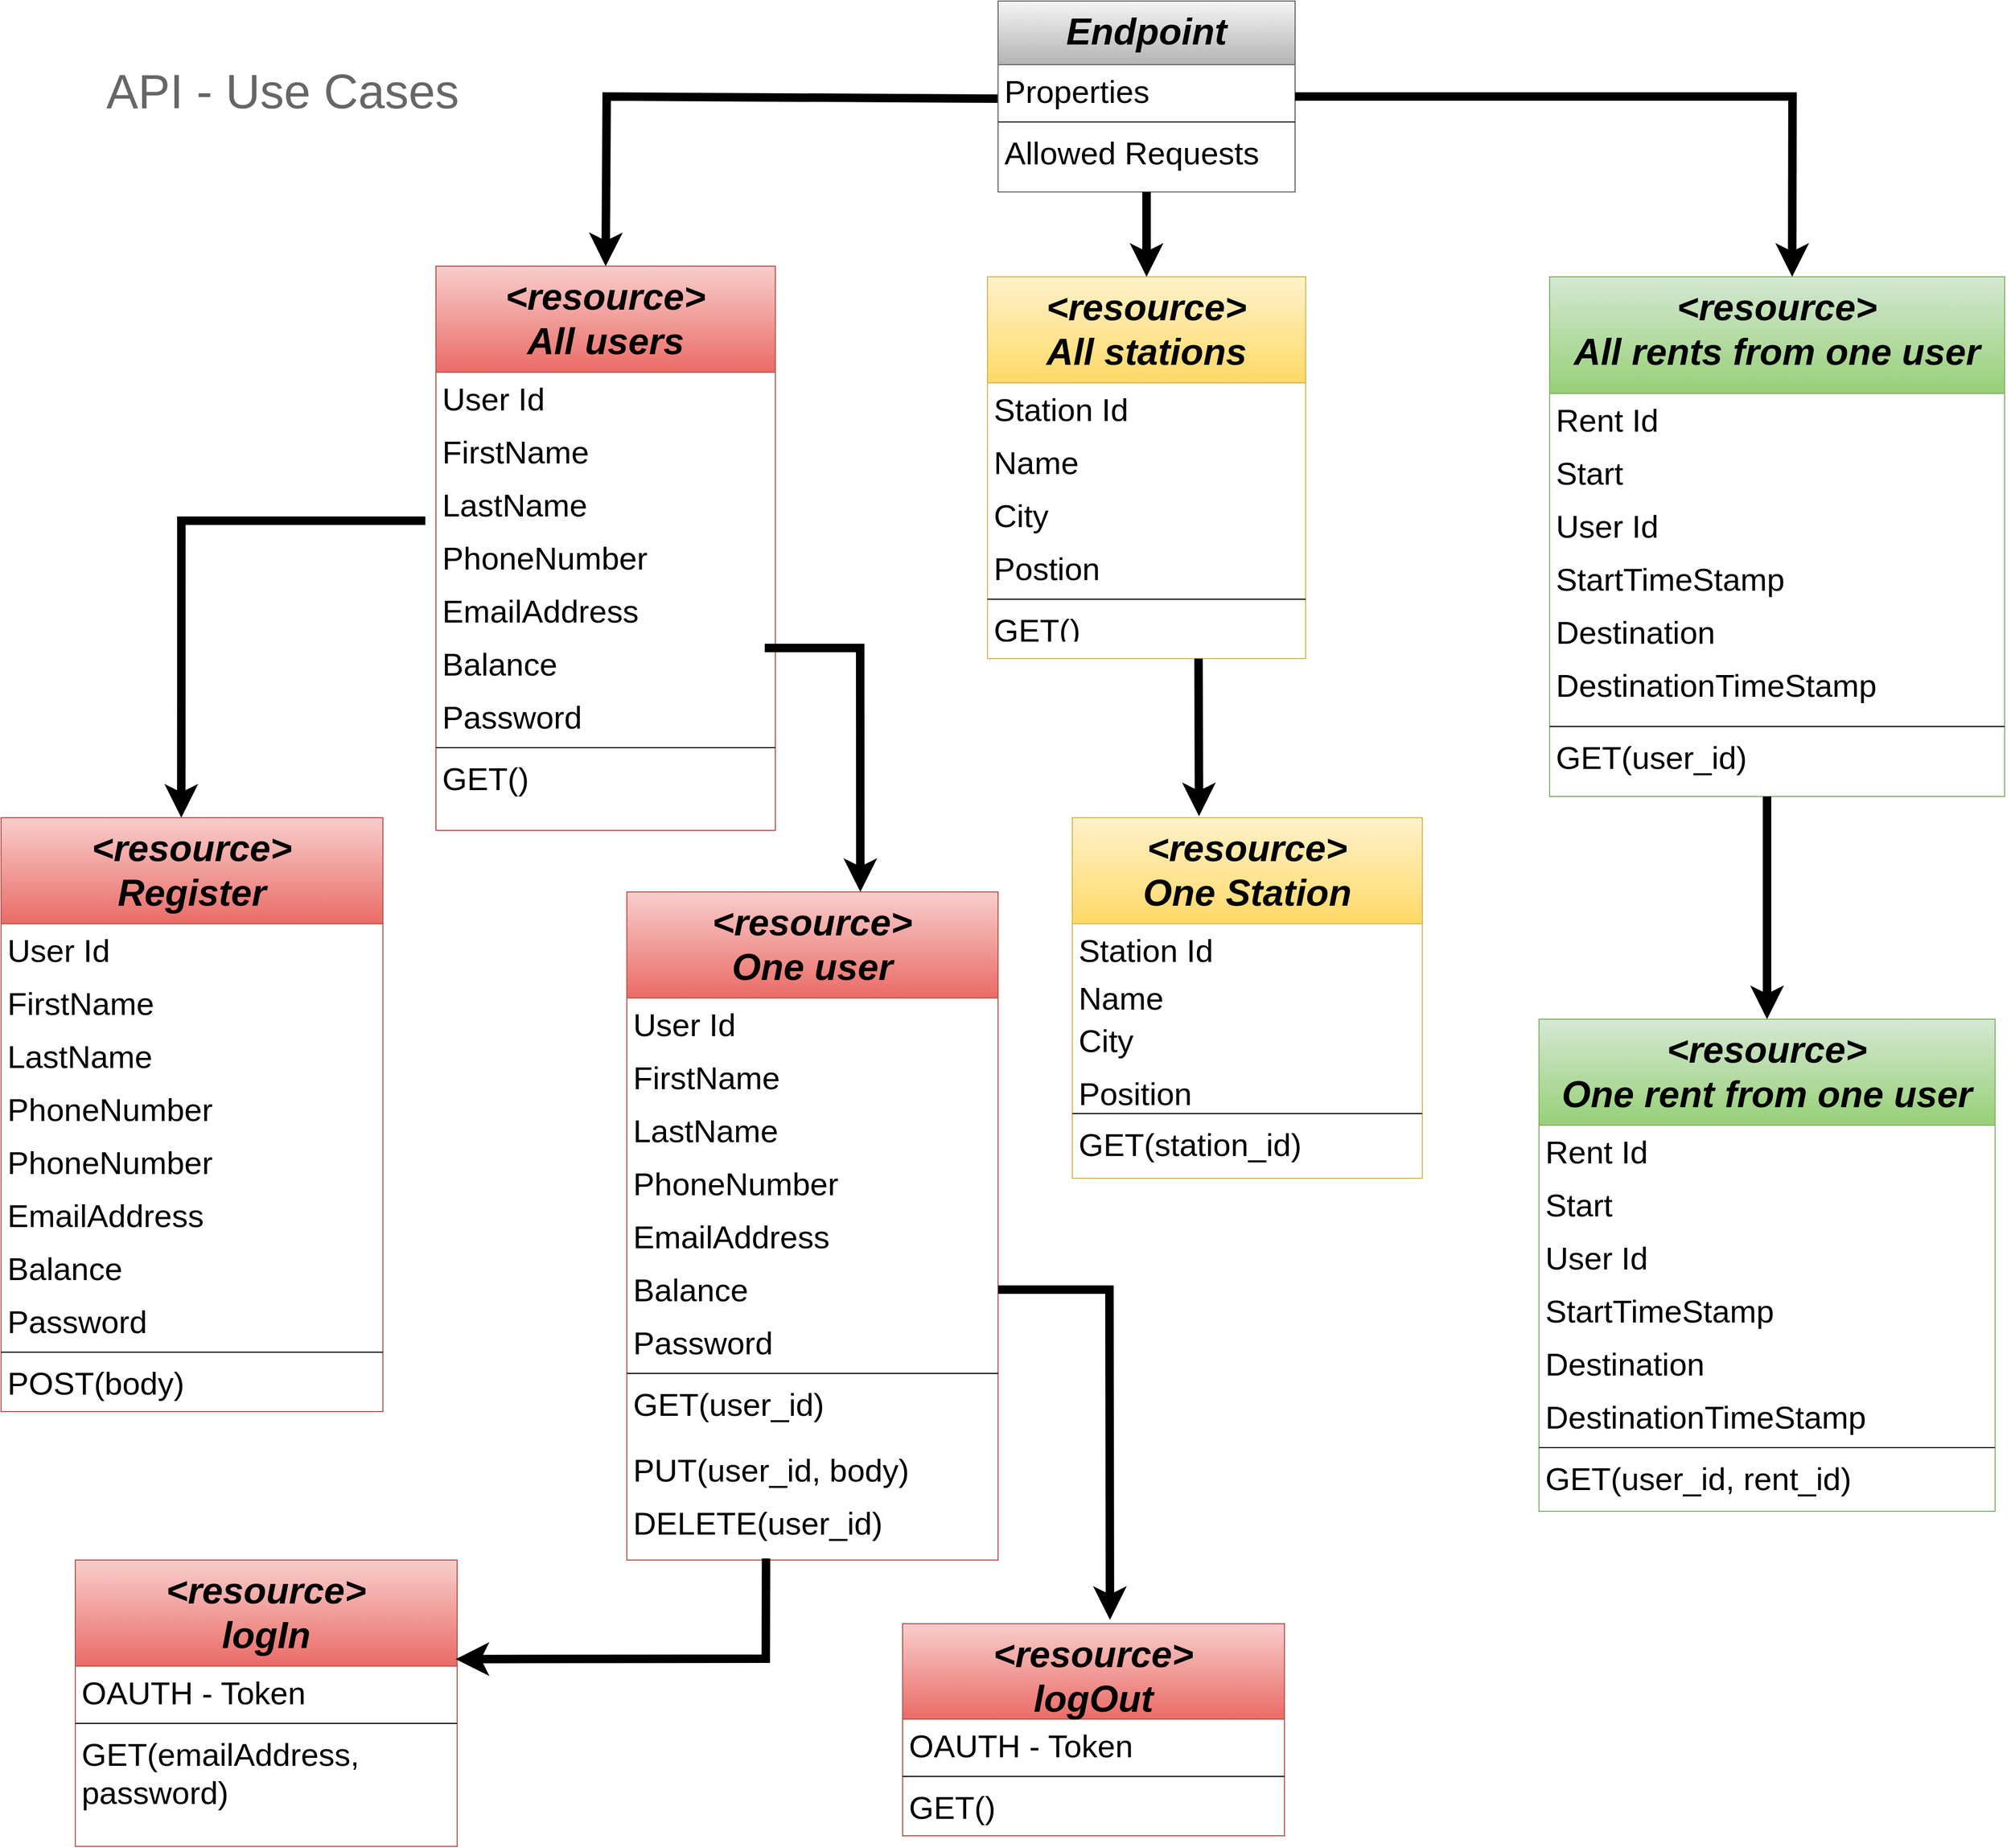 <mxfile version="20.6.0" type="device"><diagram id="C5RBs43oDa-KdzZeNtuy" name="Page-1"><mxGraphModel dx="2920" dy="1356" grid="1" gridSize="10" guides="1" tooltips="1" connect="1" arrows="1" fold="1" page="1" pageScale="1" pageWidth="827" pageHeight="1169" math="0" shadow="0"><root><mxCell id="WIyWlLk6GJQsqaUBKTNV-0"/><mxCell id="WIyWlLk6GJQsqaUBKTNV-1" parent="WIyWlLk6GJQsqaUBKTNV-0"/><mxCell id="zkfFHV4jXpPFQw0GAbJ--0" value="Endpoint" style="swimlane;fontStyle=3;align=center;verticalAlign=top;childLayout=stackLayout;horizontal=1;startSize=60;horizontalStack=0;resizeParent=1;resizeLast=0;collapsible=1;marginBottom=0;rounded=0;shadow=0;strokeWidth=1;fillColor=#f5f5f5;gradientColor=#b3b3b3;strokeColor=#666666;fontSize=35;" parent="WIyWlLk6GJQsqaUBKTNV-1" vertex="1"><mxGeometry x="650" y="30" width="280" height="180" as="geometry"><mxRectangle x="230" y="140" width="160" height="26" as="alternateBounds"/></mxGeometry></mxCell><mxCell id="zkfFHV4jXpPFQw0GAbJ--1" value="Properties" style="text;align=left;verticalAlign=top;spacingLeft=4;spacingRight=4;overflow=hidden;rotatable=0;points=[[0,0.5],[1,0.5]];portConstraint=eastwest;fontSize=30;" parent="zkfFHV4jXpPFQw0GAbJ--0" vertex="1"><mxGeometry y="60" width="280" height="50" as="geometry"/></mxCell><mxCell id="zkfFHV4jXpPFQw0GAbJ--4" value="&lt;span style=&quot;color: rgba(0, 0, 0, 0); font-family: monospace; font-size: 0px; background-color: rgb(240, 240, 240);&quot;&gt;%3CmxGraphModel%3E%3Croot%3E%3CmxCell%20id%3D%220%22%2F%3E%3CmxCell%20id%3D%221%22%20parent%3D%220%22%2F%3E%3CmxCell%20id%3D%222%22%20value%3D%22Name%22%20style%3D%22text%3Balign%3Dleft%3BverticalAlign%3Dtop%3BspacingLeft%3D4%3BspacingRight%3D4%3Boverflow%3Dhidden%3Brotatable%3D0%3Bpoints%3D%5B%5B0%2C0.5%5D%2C%5B1%2C0.5%5D%5D%3BportConstraint%3Deastwest%3B%22%20vertex%3D%221%22%20parent%3D%221%22%3E%3CmxGeometry%20x%3D%22600%22%20y%3D%22280%22%20width%3D%22140%22%20height%3D%2226%22%20as%3D%22geometry%22%2F%3E%3C%2FmxCell%3E%3C%2Froot%3E%3C%2FmxGraphModel%3E&lt;/span&gt;" style="line;html=1;strokeWidth=1;align=left;verticalAlign=middle;spacingTop=-1;spacingLeft=3;spacingRight=3;rotatable=0;labelPosition=right;points=[];portConstraint=eastwest;" parent="zkfFHV4jXpPFQw0GAbJ--0" vertex="1"><mxGeometry y="110" width="280" height="8" as="geometry"/></mxCell><mxCell id="zkfFHV4jXpPFQw0GAbJ--3" value="Allowed Requests" style="text;align=left;verticalAlign=top;spacingLeft=4;spacingRight=4;overflow=hidden;rotatable=0;points=[[0,0.5],[1,0.5]];portConstraint=eastwest;rounded=0;shadow=0;html=0;fontSize=30;" parent="zkfFHV4jXpPFQw0GAbJ--0" vertex="1"><mxGeometry y="118" width="280" height="62" as="geometry"/></mxCell><mxCell id="fStVDJpvkza2coMnj4jC-12" value="&lt;resource&gt;&#10;All users" style="swimlane;fontStyle=3;align=center;verticalAlign=top;childLayout=stackLayout;horizontal=1;startSize=100;horizontalStack=0;resizeParent=1;resizeLast=0;collapsible=1;marginBottom=0;rounded=0;shadow=0;strokeWidth=1;fillColor=#f8cecc;strokeColor=#b85450;gradientColor=#ea6b66;fontSize=35;" parent="WIyWlLk6GJQsqaUBKTNV-1" vertex="1"><mxGeometry x="120" y="280" width="320" height="532" as="geometry"><mxRectangle x="230" y="140" width="160" height="26" as="alternateBounds"/></mxGeometry></mxCell><mxCell id="fStVDJpvkza2coMnj4jC-14" value="User Id&#10;" style="text;align=left;verticalAlign=top;spacingLeft=4;spacingRight=4;overflow=hidden;rotatable=0;points=[[0,0.5],[1,0.5]];portConstraint=eastwest;rounded=0;shadow=0;html=0;fontSize=30;" parent="fStVDJpvkza2coMnj4jC-12" vertex="1"><mxGeometry y="100" width="320" height="50" as="geometry"/></mxCell><mxCell id="fStVDJpvkza2coMnj4jC-15" value="FirstName" style="text;align=left;verticalAlign=top;spacingLeft=4;spacingRight=4;overflow=hidden;rotatable=0;points=[[0,0.5],[1,0.5]];portConstraint=eastwest;rounded=0;shadow=0;html=0;fontSize=30;" parent="fStVDJpvkza2coMnj4jC-12" vertex="1"><mxGeometry y="150" width="320" height="50" as="geometry"/></mxCell><mxCell id="fStVDJpvkza2coMnj4jC-30" value="LastName" style="text;align=left;verticalAlign=top;spacingLeft=4;spacingRight=4;overflow=hidden;rotatable=0;points=[[0,0.5],[1,0.5]];portConstraint=eastwest;rounded=0;shadow=0;html=0;fontSize=30;" parent="fStVDJpvkza2coMnj4jC-12" vertex="1"><mxGeometry y="200" width="320" height="50" as="geometry"/></mxCell><mxCell id="fStVDJpvkza2coMnj4jC-34" value="PhoneNumber" style="text;align=left;verticalAlign=top;spacingLeft=4;spacingRight=4;overflow=hidden;rotatable=0;points=[[0,0.5],[1,0.5]];portConstraint=eastwest;rounded=0;shadow=0;html=0;fontSize=30;" parent="fStVDJpvkza2coMnj4jC-12" vertex="1"><mxGeometry y="250" width="320" height="50" as="geometry"/></mxCell><mxCell id="fStVDJpvkza2coMnj4jC-36" value="EmailAddress" style="text;align=left;verticalAlign=top;spacingLeft=4;spacingRight=4;overflow=hidden;rotatable=0;points=[[0,0.5],[1,0.5]];portConstraint=eastwest;rounded=0;shadow=0;html=0;fontSize=30;" parent="fStVDJpvkza2coMnj4jC-12" vertex="1"><mxGeometry y="300" width="320" height="50" as="geometry"/></mxCell><mxCell id="fStVDJpvkza2coMnj4jC-37" value="Balance" style="text;align=left;verticalAlign=top;spacingLeft=4;spacingRight=4;overflow=hidden;rotatable=0;points=[[0,0.5],[1,0.5]];portConstraint=eastwest;rounded=0;shadow=0;html=0;fontSize=30;" parent="fStVDJpvkza2coMnj4jC-12" vertex="1"><mxGeometry y="350" width="320" height="50" as="geometry"/></mxCell><mxCell id="fStVDJpvkza2coMnj4jC-38" value="Password" style="text;align=left;verticalAlign=top;spacingLeft=4;spacingRight=4;overflow=hidden;rotatable=0;points=[[0,0.5],[1,0.5]];portConstraint=eastwest;rounded=0;shadow=0;html=0;fontSize=30;" parent="fStVDJpvkza2coMnj4jC-12" vertex="1"><mxGeometry y="400" width="320" height="50" as="geometry"/></mxCell><mxCell id="fStVDJpvkza2coMnj4jC-16" value="&lt;span style=&quot;color: rgba(0, 0, 0, 0); font-family: monospace; font-size: 0px; background-color: rgb(240, 240, 240);&quot;&gt;%3CmxGraphModel%3E%3Croot%3E%3CmxCell%20id%3D%220%22%2F%3E%3CmxCell%20id%3D%221%22%20parent%3D%220%22%2F%3E%3CmxCell%20id%3D%222%22%20value%3D%22Name%22%20style%3D%22text%3Balign%3Dleft%3BverticalAlign%3Dtop%3BspacingLeft%3D4%3BspacingRight%3D4%3Boverflow%3Dhidden%3Brotatable%3D0%3Bpoints%3D%5B%5B0%2C0.5%5D%2C%5B1%2C0.5%5D%5D%3BportConstraint%3Deastwest%3B%22%20vertex%3D%221%22%20parent%3D%221%22%3E%3CmxGeometry%20x%3D%22600%22%20y%3D%22280%22%20width%3D%22140%22%20height%3D%2226%22%20as%3D%22geometry%22%2F%3E%3C%2FmxCell%3E%3C%2Froot%3E%3C%2FmxGraphModel%3E&lt;/span&gt;" style="line;html=1;strokeWidth=1;align=left;verticalAlign=middle;spacingTop=-1;spacingLeft=3;spacingRight=3;rotatable=0;labelPosition=right;points=[];portConstraint=eastwest;" parent="fStVDJpvkza2coMnj4jC-12" vertex="1"><mxGeometry y="450" width="320" height="8" as="geometry"/></mxCell><mxCell id="fStVDJpvkza2coMnj4jC-86" value="GET()" style="text;align=left;verticalAlign=top;spacingLeft=4;spacingRight=4;overflow=hidden;rotatable=0;points=[[0,0.5],[1,0.5]];portConstraint=eastwest;rounded=0;shadow=0;html=0;fontSize=30;" parent="fStVDJpvkza2coMnj4jC-12" vertex="1"><mxGeometry y="458" width="320" height="74" as="geometry"/></mxCell><mxCell id="fStVDJpvkza2coMnj4jC-53" value="&lt;resource&gt;&#10;logIn" style="swimlane;fontStyle=3;align=center;verticalAlign=top;childLayout=stackLayout;horizontal=1;startSize=100;horizontalStack=0;resizeParent=1;resizeLast=0;collapsible=1;marginBottom=0;rounded=0;shadow=0;strokeWidth=1;fillColor=#f8cecc;strokeColor=#b85450;gradientColor=#ea6b66;fontSize=35;" parent="WIyWlLk6GJQsqaUBKTNV-1" vertex="1"><mxGeometry x="-220" y="1500" width="360" height="270" as="geometry"><mxRectangle x="230" y="140" width="160" height="26" as="alternateBounds"/></mxGeometry></mxCell><mxCell id="MjWbWzXsXJeAlw4oje5P-0" value="OAUTH - Token" style="text;align=left;verticalAlign=top;spacingLeft=4;spacingRight=4;overflow=hidden;rotatable=0;points=[[0,0.5],[1,0.5]];portConstraint=eastwest;rounded=0;shadow=0;html=0;fontSize=30;" vertex="1" parent="fStVDJpvkza2coMnj4jC-53"><mxGeometry y="100" width="360" height="50" as="geometry"/></mxCell><mxCell id="fStVDJpvkza2coMnj4jC-61" value="&lt;span style=&quot;color: rgba(0, 0, 0, 0); font-family: monospace; font-size: 0px; background-color: rgb(240, 240, 240);&quot;&gt;%3CmxGraphModel%3E%3Croot%3E%3CmxCell%20id%3D%220%22%2F%3E%3CmxCell%20id%3D%221%22%20parent%3D%220%22%2F%3E%3CmxCell%20id%3D%222%22%20value%3D%22Name%22%20style%3D%22text%3Balign%3Dleft%3BverticalAlign%3Dtop%3BspacingLeft%3D4%3BspacingRight%3D4%3Boverflow%3Dhidden%3Brotatable%3D0%3Bpoints%3D%5B%5B0%2C0.5%5D%2C%5B1%2C0.5%5D%5D%3BportConstraint%3Deastwest%3B%22%20vertex%3D%221%22%20parent%3D%221%22%3E%3CmxGeometry%20x%3D%22600%22%20y%3D%22280%22%20width%3D%22140%22%20height%3D%2226%22%20as%3D%22geometry%22%2F%3E%3C%2FmxCell%3E%3C%2Froot%3E%3C%2FmxGraphModel%3E&lt;/span&gt;" style="line;html=1;strokeWidth=1;align=left;verticalAlign=middle;spacingTop=-1;spacingLeft=3;spacingRight=3;rotatable=0;labelPosition=right;points=[];portConstraint=eastwest;" parent="fStVDJpvkza2coMnj4jC-53" vertex="1"><mxGeometry y="150" width="360" height="8" as="geometry"/></mxCell><mxCell id="fStVDJpvkza2coMnj4jC-60" value="GET(emailAddress, &#10;password)" style="text;align=left;verticalAlign=top;spacingLeft=4;spacingRight=4;overflow=hidden;rotatable=0;points=[[0,0.5],[1,0.5]];portConstraint=eastwest;rounded=0;shadow=0;html=0;fontSize=30;" parent="fStVDJpvkza2coMnj4jC-53" vertex="1"><mxGeometry y="158" width="360" height="92" as="geometry"/></mxCell><mxCell id="fStVDJpvkza2coMnj4jC-106" value="&lt;resource&gt;&#10;All rents from one user" style="swimlane;fontStyle=3;align=center;verticalAlign=top;childLayout=stackLayout;horizontal=1;startSize=110;horizontalStack=0;resizeParent=1;resizeLast=0;collapsible=1;marginBottom=0;rounded=0;shadow=0;strokeWidth=1;fillColor=#d5e8d4;strokeColor=#82b366;gradientColor=#97d077;fontSize=35;labelBackgroundColor=none;" parent="WIyWlLk6GJQsqaUBKTNV-1" vertex="1"><mxGeometry x="1170" y="290" width="429" height="490" as="geometry"><mxRectangle x="230" y="140" width="160" height="26" as="alternateBounds"/></mxGeometry></mxCell><mxCell id="fStVDJpvkza2coMnj4jC-107" value="Rent Id" style="text;align=left;verticalAlign=top;spacingLeft=4;spacingRight=4;overflow=hidden;rotatable=0;points=[[0,0.5],[1,0.5]];portConstraint=eastwest;rounded=0;shadow=0;html=0;fontSize=30;" parent="fStVDJpvkza2coMnj4jC-106" vertex="1"><mxGeometry y="110" width="429" height="50" as="geometry"/></mxCell><mxCell id="fStVDJpvkza2coMnj4jC-109" value="Start" style="text;align=left;verticalAlign=top;spacingLeft=4;spacingRight=4;overflow=hidden;rotatable=0;points=[[0,0.5],[1,0.5]];portConstraint=eastwest;rounded=0;shadow=0;html=0;fontSize=30;" parent="fStVDJpvkza2coMnj4jC-106" vertex="1"><mxGeometry y="160" width="429" height="50" as="geometry"/></mxCell><mxCell id="fStVDJpvkza2coMnj4jC-108" value="User Id" style="text;align=left;verticalAlign=top;spacingLeft=4;spacingRight=4;overflow=hidden;rotatable=0;points=[[0,0.5],[1,0.5]];portConstraint=eastwest;rounded=0;shadow=0;html=0;fontSize=30;" parent="fStVDJpvkza2coMnj4jC-106" vertex="1"><mxGeometry y="210" width="429" height="50" as="geometry"/></mxCell><mxCell id="fStVDJpvkza2coMnj4jC-110" value="StartTimeStamp" style="text;align=left;verticalAlign=top;spacingLeft=4;spacingRight=4;overflow=hidden;rotatable=0;points=[[0,0.5],[1,0.5]];portConstraint=eastwest;rounded=0;shadow=0;html=0;fontSize=30;" parent="fStVDJpvkza2coMnj4jC-106" vertex="1"><mxGeometry y="260" width="429" height="50" as="geometry"/></mxCell><mxCell id="fStVDJpvkza2coMnj4jC-111" value="Destination" style="text;align=left;verticalAlign=top;spacingLeft=4;spacingRight=4;overflow=hidden;rotatable=0;points=[[0,0.5],[1,0.5]];portConstraint=eastwest;rounded=0;shadow=0;html=0;fontSize=30;" parent="fStVDJpvkza2coMnj4jC-106" vertex="1"><mxGeometry y="310" width="429" height="50" as="geometry"/></mxCell><mxCell id="fStVDJpvkza2coMnj4jC-112" value="DestinationTimeStamp" style="text;align=left;verticalAlign=top;spacingLeft=4;spacingRight=4;overflow=hidden;rotatable=0;points=[[0,0.5],[1,0.5]];portConstraint=eastwest;rounded=0;shadow=0;html=0;fontSize=30;" parent="fStVDJpvkza2coMnj4jC-106" vertex="1"><mxGeometry y="360" width="429" height="60" as="geometry"/></mxCell><mxCell id="fStVDJpvkza2coMnj4jC-114" value="&lt;span style=&quot;color: rgba(0, 0, 0, 0); font-family: monospace; font-size: 0px; background-color: rgb(240, 240, 240);&quot;&gt;%3CmxGraphModel%3E%3Croot%3E%3CmxCell%20id%3D%220%22%2F%3E%3CmxCell%20id%3D%221%22%20parent%3D%220%22%2F%3E%3CmxCell%20id%3D%222%22%20value%3D%22Name%22%20style%3D%22text%3Balign%3Dleft%3BverticalAlign%3Dtop%3BspacingLeft%3D4%3BspacingRight%3D4%3Boverflow%3Dhidden%3Brotatable%3D0%3Bpoints%3D%5B%5B0%2C0.5%5D%2C%5B1%2C0.5%5D%5D%3BportConstraint%3Deastwest%3B%22%20vertex%3D%221%22%20parent%3D%221%22%3E%3CmxGeometry%20x%3D%22600%22%20y%3D%22280%22%20width%3D%22140%22%20height%3D%2226%22%20as%3D%22geometry%22%2F%3E%3C%2FmxCell%3E%3C%2Froot%3E%3C%2FmxGraphModel%3E&lt;/span&gt;" style="line;html=1;strokeWidth=1;align=left;verticalAlign=middle;spacingTop=-1;spacingLeft=3;spacingRight=3;rotatable=0;labelPosition=right;points=[];portConstraint=eastwest;" parent="fStVDJpvkza2coMnj4jC-106" vertex="1"><mxGeometry y="420" width="429" height="8" as="geometry"/></mxCell><mxCell id="fStVDJpvkza2coMnj4jC-115" value="GET(user_id)" style="text;align=left;verticalAlign=top;spacingLeft=4;spacingRight=4;overflow=hidden;rotatable=0;points=[[0,0.5],[1,0.5]];portConstraint=eastwest;rounded=0;shadow=0;html=0;fontSize=30;" parent="fStVDJpvkza2coMnj4jC-106" vertex="1"><mxGeometry y="428" width="429" height="62" as="geometry"/></mxCell><mxCell id="fStVDJpvkza2coMnj4jC-136" value="&lt;resource&gt;&#10;All stations" style="swimlane;fontStyle=3;align=center;verticalAlign=top;childLayout=stackLayout;horizontal=1;startSize=100;horizontalStack=0;resizeParent=1;resizeLast=0;collapsible=1;marginBottom=0;rounded=0;shadow=0;strokeWidth=1;fillColor=#fff2cc;strokeColor=#d6b656;gradientColor=#FFD966;fontSize=35;" parent="WIyWlLk6GJQsqaUBKTNV-1" vertex="1"><mxGeometry x="640" y="290" width="300" height="360" as="geometry"><mxRectangle x="230" y="140" width="160" height="26" as="alternateBounds"/></mxGeometry></mxCell><mxCell id="fStVDJpvkza2coMnj4jC-137" value="Station Id" style="text;align=left;verticalAlign=top;spacingLeft=4;spacingRight=4;overflow=hidden;rotatable=0;points=[[0,0.5],[1,0.5]];portConstraint=eastwest;rounded=0;shadow=0;html=0;fontSize=30;" parent="fStVDJpvkza2coMnj4jC-136" vertex="1"><mxGeometry y="100" width="300" height="50" as="geometry"/></mxCell><mxCell id="fStVDJpvkza2coMnj4jC-139" value="Name" style="text;align=left;verticalAlign=top;spacingLeft=4;spacingRight=4;overflow=hidden;rotatable=0;points=[[0,0.5],[1,0.5]];portConstraint=eastwest;rounded=0;shadow=0;html=0;fontSize=30;strokeWidth=9;" parent="fStVDJpvkza2coMnj4jC-136" vertex="1"><mxGeometry y="150" width="300" height="50" as="geometry"/></mxCell><mxCell id="fStVDJpvkza2coMnj4jC-140" value="City" style="text;align=left;verticalAlign=top;spacingLeft=4;spacingRight=4;overflow=hidden;rotatable=0;points=[[0,0.5],[1,0.5]];portConstraint=eastwest;rounded=0;shadow=0;html=0;fontSize=30;" parent="fStVDJpvkza2coMnj4jC-136" vertex="1"><mxGeometry y="200" width="300" height="50" as="geometry"/></mxCell><mxCell id="fStVDJpvkza2coMnj4jC-141" value="Postion" style="text;align=left;verticalAlign=top;spacingLeft=4;spacingRight=4;overflow=hidden;rotatable=0;points=[[0,0.5],[1,0.5]];portConstraint=eastwest;rounded=0;shadow=0;html=0;fontSize=30;" parent="fStVDJpvkza2coMnj4jC-136" vertex="1"><mxGeometry y="250" width="300" height="50" as="geometry"/></mxCell><mxCell id="fStVDJpvkza2coMnj4jC-143" value="&lt;span style=&quot;color: rgba(0, 0, 0, 0); font-family: monospace; font-size: 0px; background-color: rgb(240, 240, 240);&quot;&gt;%3CmxGraphModel%3E%3Croot%3E%3CmxCell%20id%3D%220%22%2F%3E%3CmxCell%20id%3D%221%22%20parent%3D%220%22%2F%3E%3CmxCell%20id%3D%222%22%20value%3D%22Name%22%20style%3D%22text%3Balign%3Dleft%3BverticalAlign%3Dtop%3BspacingLeft%3D4%3BspacingRight%3D4%3Boverflow%3Dhidden%3Brotatable%3D0%3Bpoints%3D%5B%5B0%2C0.5%5D%2C%5B1%2C0.5%5D%5D%3BportConstraint%3Deastwest%3B%22%20vertex%3D%221%22%20parent%3D%221%22%3E%3CmxGeometry%20x%3D%22600%22%20y%3D%22280%22%20width%3D%22140%22%20height%3D%2226%22%20as%3D%22geometry%22%2F%3E%3C%2FmxCell%3E%3C%2Froot%3E%3C%2FmxGraphModel%3E&lt;/span&gt;" style="line;html=1;strokeWidth=1;align=left;verticalAlign=middle;spacingTop=-1;spacingLeft=3;spacingRight=3;rotatable=0;labelPosition=right;points=[];portConstraint=eastwest;" parent="fStVDJpvkza2coMnj4jC-136" vertex="1"><mxGeometry y="300" width="300" height="8" as="geometry"/></mxCell><mxCell id="fStVDJpvkza2coMnj4jC-144" value="GET()" style="text;align=left;verticalAlign=top;spacingLeft=4;spacingRight=4;overflow=hidden;rotatable=0;points=[[0,0.5],[1,0.5]];portConstraint=eastwest;rounded=0;shadow=0;html=0;fontSize=30;" parent="fStVDJpvkza2coMnj4jC-136" vertex="1"><mxGeometry y="308" width="300" height="32" as="geometry"/></mxCell><mxCell id="fStVDJpvkza2coMnj4jC-147" value="&lt;resource&gt;&#10;One Station" style="swimlane;fontStyle=3;align=center;verticalAlign=top;childLayout=stackLayout;horizontal=1;startSize=100;horizontalStack=0;resizeParent=1;resizeLast=0;collapsible=1;marginBottom=0;rounded=0;shadow=0;strokeWidth=1;fillColor=#fff2cc;strokeColor=#d6b656;gradientColor=#ffd966;fontSize=35;" parent="WIyWlLk6GJQsqaUBKTNV-1" vertex="1"><mxGeometry x="720" y="800" width="330" height="340" as="geometry"><mxRectangle x="230" y="140" width="160" height="26" as="alternateBounds"/></mxGeometry></mxCell><mxCell id="vQHNrPPgYMYY8FxcDJeK-0" value="Station Id" style="text;align=left;verticalAlign=top;spacingLeft=4;spacingRight=4;overflow=hidden;rotatable=0;points=[[0,0.5],[1,0.5]];portConstraint=eastwest;rounded=0;shadow=0;html=0;fontSize=30;" parent="fStVDJpvkza2coMnj4jC-147" vertex="1"><mxGeometry y="100" width="330" height="45" as="geometry"/></mxCell><mxCell id="vQHNrPPgYMYY8FxcDJeK-1" value="Name" style="text;align=left;verticalAlign=top;spacingLeft=4;spacingRight=4;overflow=hidden;rotatable=0;points=[[0,0.5],[1,0.5]];portConstraint=eastwest;rounded=0;shadow=0;html=0;fontSize=30;" parent="fStVDJpvkza2coMnj4jC-147" vertex="1"><mxGeometry y="145" width="330" height="40" as="geometry"/></mxCell><mxCell id="vQHNrPPgYMYY8FxcDJeK-2" value="City" style="text;align=left;verticalAlign=top;spacingLeft=4;spacingRight=4;overflow=hidden;rotatable=0;points=[[0,0.5],[1,0.5]];portConstraint=eastwest;rounded=0;shadow=0;html=0;fontSize=30;" parent="fStVDJpvkza2coMnj4jC-147" vertex="1"><mxGeometry y="185" width="330" height="50" as="geometry"/></mxCell><mxCell id="vQHNrPPgYMYY8FxcDJeK-3" value="Position" style="text;align=left;verticalAlign=top;spacingLeft=4;spacingRight=4;overflow=hidden;rotatable=0;points=[[0,0.5],[1,0.5]];portConstraint=eastwest;rounded=0;shadow=0;html=0;fontSize=30;" parent="fStVDJpvkza2coMnj4jC-147" vertex="1"><mxGeometry y="235" width="330" height="40" as="geometry"/></mxCell><mxCell id="fStVDJpvkza2coMnj4jC-149" value="&lt;span style=&quot;color: rgba(0, 0, 0, 0); font-family: monospace; font-size: 0px; background-color: rgb(240, 240, 240);&quot;&gt;%3CmxGraphModel%3E%3Croot%3E%3CmxCell%20id%3D%220%22%2F%3E%3CmxCell%20id%3D%221%22%20parent%3D%220%22%2F%3E%3CmxCell%20id%3D%222%22%20value%3D%22Name%22%20style%3D%22text%3Balign%3Dleft%3BverticalAlign%3Dtop%3BspacingLeft%3D4%3BspacingRight%3D4%3Boverflow%3Dhidden%3Brotatable%3D0%3Bpoints%3D%5B%5B0%2C0.5%5D%2C%5B1%2C0.5%5D%5D%3BportConstraint%3Deastwest%3B%22%20vertex%3D%221%22%20parent%3D%221%22%3E%3CmxGeometry%20x%3D%22600%22%20y%3D%22280%22%20width%3D%22140%22%20height%3D%2226%22%20as%3D%22geometry%22%2F%3E%3C%2FmxCell%3E%3C%2Froot%3E%3C%2FmxGraphModel%3E&lt;/span&gt;" style="line;html=1;strokeWidth=1;align=left;verticalAlign=middle;spacingTop=-1;spacingLeft=3;spacingRight=3;rotatable=0;labelPosition=right;points=[];portConstraint=eastwest;" parent="fStVDJpvkza2coMnj4jC-147" vertex="1"><mxGeometry y="275" width="330" height="8" as="geometry"/></mxCell><mxCell id="fStVDJpvkza2coMnj4jC-150" value="GET(station_id)" style="text;align=left;verticalAlign=top;spacingLeft=4;spacingRight=4;overflow=hidden;rotatable=0;points=[[0,0.5],[1,0.5]];portConstraint=eastwest;rounded=0;shadow=0;html=0;fontSize=30;" parent="fStVDJpvkza2coMnj4jC-147" vertex="1"><mxGeometry y="283" width="330" height="52" as="geometry"/></mxCell><mxCell id="MjWbWzXsXJeAlw4oje5P-1" value="&lt;resource&gt;&#10;logOut" style="swimlane;fontStyle=3;align=center;verticalAlign=top;childLayout=stackLayout;horizontal=1;startSize=90;horizontalStack=0;resizeParent=1;resizeLast=0;collapsible=1;marginBottom=0;rounded=0;shadow=0;strokeWidth=1;fillColor=#f8cecc;strokeColor=#b85450;gradientColor=#ea6b66;fontSize=35;" vertex="1" parent="WIyWlLk6GJQsqaUBKTNV-1"><mxGeometry x="560" y="1560" width="360" height="200" as="geometry"><mxRectangle x="230" y="140" width="160" height="26" as="alternateBounds"/></mxGeometry></mxCell><mxCell id="MjWbWzXsXJeAlw4oje5P-2" value="OAUTH - Token" style="text;align=left;verticalAlign=top;spacingLeft=4;spacingRight=4;overflow=hidden;rotatable=0;points=[[0,0.5],[1,0.5]];portConstraint=eastwest;rounded=0;shadow=0;html=0;fontSize=30;" vertex="1" parent="MjWbWzXsXJeAlw4oje5P-1"><mxGeometry y="90" width="360" height="50" as="geometry"/></mxCell><mxCell id="MjWbWzXsXJeAlw4oje5P-3" value="&lt;span style=&quot;color: rgba(0, 0, 0, 0); font-family: monospace; font-size: 0px; background-color: rgb(240, 240, 240);&quot;&gt;%3CmxGraphModel%3E%3Croot%3E%3CmxCell%20id%3D%220%22%2F%3E%3CmxCell%20id%3D%221%22%20parent%3D%220%22%2F%3E%3CmxCell%20id%3D%222%22%20value%3D%22Name%22%20style%3D%22text%3Balign%3Dleft%3BverticalAlign%3Dtop%3BspacingLeft%3D4%3BspacingRight%3D4%3Boverflow%3Dhidden%3Brotatable%3D0%3Bpoints%3D%5B%5B0%2C0.5%5D%2C%5B1%2C0.5%5D%5D%3BportConstraint%3Deastwest%3B%22%20vertex%3D%221%22%20parent%3D%221%22%3E%3CmxGeometry%20x%3D%22600%22%20y%3D%22280%22%20width%3D%22140%22%20height%3D%2226%22%20as%3D%22geometry%22%2F%3E%3C%2FmxCell%3E%3C%2Froot%3E%3C%2FmxGraphModel%3E&lt;/span&gt;" style="line;html=1;strokeWidth=1;align=left;verticalAlign=middle;spacingTop=-1;spacingLeft=3;spacingRight=3;rotatable=0;labelPosition=right;points=[];portConstraint=eastwest;" vertex="1" parent="MjWbWzXsXJeAlw4oje5P-1"><mxGeometry y="140" width="360" height="8" as="geometry"/></mxCell><mxCell id="MjWbWzXsXJeAlw4oje5P-4" value="GET()" style="text;align=left;verticalAlign=top;spacingLeft=4;spacingRight=4;overflow=hidden;rotatable=0;points=[[0,0.5],[1,0.5]];portConstraint=eastwest;rounded=0;shadow=0;html=0;fontSize=30;" vertex="1" parent="MjWbWzXsXJeAlw4oje5P-1"><mxGeometry y="148" width="360" height="52" as="geometry"/></mxCell><mxCell id="MjWbWzXsXJeAlw4oje5P-5" value="&lt;resource&gt;&#10;Register" style="swimlane;fontStyle=3;align=center;verticalAlign=top;childLayout=stackLayout;horizontal=1;startSize=100;horizontalStack=0;resizeParent=1;resizeLast=0;collapsible=1;marginBottom=0;rounded=0;shadow=0;strokeWidth=1;fillColor=#f8cecc;strokeColor=#b85450;gradientColor=#ea6b66;fontSize=35;" vertex="1" parent="WIyWlLk6GJQsqaUBKTNV-1"><mxGeometry x="-290" y="800" width="360" height="560" as="geometry"><mxRectangle x="230" y="140" width="160" height="26" as="alternateBounds"/></mxGeometry></mxCell><mxCell id="MjWbWzXsXJeAlw4oje5P-9" value="User Id" style="text;align=left;verticalAlign=top;spacingLeft=4;spacingRight=4;overflow=hidden;rotatable=0;points=[[0,0.5],[1,0.5]];portConstraint=eastwest;rounded=0;shadow=0;html=0;fontSize=30;" vertex="1" parent="MjWbWzXsXJeAlw4oje5P-5"><mxGeometry y="100" width="360" height="50" as="geometry"/></mxCell><mxCell id="MjWbWzXsXJeAlw4oje5P-10" value="FirstName" style="text;align=left;verticalAlign=top;spacingLeft=4;spacingRight=4;overflow=hidden;rotatable=0;points=[[0,0.5],[1,0.5]];portConstraint=eastwest;rounded=0;shadow=0;html=0;fontSize=30;" vertex="1" parent="MjWbWzXsXJeAlw4oje5P-5"><mxGeometry y="150" width="360" height="50" as="geometry"/></mxCell><mxCell id="MjWbWzXsXJeAlw4oje5P-11" value="LastName" style="text;align=left;verticalAlign=top;spacingLeft=4;spacingRight=4;overflow=hidden;rotatable=0;points=[[0,0.5],[1,0.5]];portConstraint=eastwest;rounded=0;shadow=0;html=0;fontSize=30;" vertex="1" parent="MjWbWzXsXJeAlw4oje5P-5"><mxGeometry y="200" width="360" height="50" as="geometry"/></mxCell><mxCell id="MjWbWzXsXJeAlw4oje5P-12" value="PhoneNumber" style="text;align=left;verticalAlign=top;spacingLeft=4;spacingRight=4;overflow=hidden;rotatable=0;points=[[0,0.5],[1,0.5]];portConstraint=eastwest;rounded=0;shadow=0;html=0;fontSize=30;" vertex="1" parent="MjWbWzXsXJeAlw4oje5P-5"><mxGeometry y="250" width="360" height="50" as="geometry"/></mxCell><mxCell id="MjWbWzXsXJeAlw4oje5P-75" value="PhoneNumber" style="text;align=left;verticalAlign=top;spacingLeft=4;spacingRight=4;overflow=hidden;rotatable=0;points=[[0,0.5],[1,0.5]];portConstraint=eastwest;rounded=0;shadow=0;html=0;fontSize=30;" vertex="1" parent="MjWbWzXsXJeAlw4oje5P-5"><mxGeometry y="300" width="360" height="50" as="geometry"/></mxCell><mxCell id="MjWbWzXsXJeAlw4oje5P-13" value="EmailAddress" style="text;align=left;verticalAlign=top;spacingLeft=4;spacingRight=4;overflow=hidden;rotatable=0;points=[[0,0.5],[1,0.5]];portConstraint=eastwest;rounded=0;shadow=0;html=0;fontSize=30;" vertex="1" parent="MjWbWzXsXJeAlw4oje5P-5"><mxGeometry y="350" width="360" height="50" as="geometry"/></mxCell><mxCell id="MjWbWzXsXJeAlw4oje5P-14" value="Balance" style="text;align=left;verticalAlign=top;spacingLeft=4;spacingRight=4;overflow=hidden;rotatable=0;points=[[0,0.5],[1,0.5]];portConstraint=eastwest;rounded=0;shadow=0;html=0;fontSize=30;" vertex="1" parent="MjWbWzXsXJeAlw4oje5P-5"><mxGeometry y="400" width="360" height="50" as="geometry"/></mxCell><mxCell id="MjWbWzXsXJeAlw4oje5P-15" value="Password" style="text;align=left;verticalAlign=top;spacingLeft=4;spacingRight=4;overflow=hidden;rotatable=0;points=[[0,0.5],[1,0.5]];portConstraint=eastwest;rounded=0;shadow=0;html=0;fontSize=30;" vertex="1" parent="MjWbWzXsXJeAlw4oje5P-5"><mxGeometry y="450" width="360" height="50" as="geometry"/></mxCell><mxCell id="MjWbWzXsXJeAlw4oje5P-7" value="&lt;span style=&quot;color: rgba(0, 0, 0, 0); font-family: monospace; font-size: 0px; background-color: rgb(240, 240, 240);&quot;&gt;%3CmxGraphModel%3E%3Croot%3E%3CmxCell%20id%3D%220%22%2F%3E%3CmxCell%20id%3D%221%22%20parent%3D%220%22%2F%3E%3CmxCell%20id%3D%222%22%20value%3D%22Name%22%20style%3D%22text%3Balign%3Dleft%3BverticalAlign%3Dtop%3BspacingLeft%3D4%3BspacingRight%3D4%3Boverflow%3Dhidden%3Brotatable%3D0%3Bpoints%3D%5B%5B0%2C0.5%5D%2C%5B1%2C0.5%5D%5D%3BportConstraint%3Deastwest%3B%22%20vertex%3D%221%22%20parent%3D%221%22%3E%3CmxGeometry%20x%3D%22600%22%20y%3D%22280%22%20width%3D%22140%22%20height%3D%2226%22%20as%3D%22geometry%22%2F%3E%3C%2FmxCell%3E%3C%2Froot%3E%3C%2FmxGraphModel%3E&lt;/span&gt;" style="line;html=1;strokeWidth=1;align=left;verticalAlign=middle;spacingTop=-1;spacingLeft=3;spacingRight=3;rotatable=0;labelPosition=right;points=[];portConstraint=eastwest;" vertex="1" parent="MjWbWzXsXJeAlw4oje5P-5"><mxGeometry y="500" width="360" height="8" as="geometry"/></mxCell><mxCell id="MjWbWzXsXJeAlw4oje5P-8" value="POST(body)" style="text;align=left;verticalAlign=top;spacingLeft=4;spacingRight=4;overflow=hidden;rotatable=0;points=[[0,0.5],[1,0.5]];portConstraint=eastwest;rounded=0;shadow=0;html=0;fontSize=30;" vertex="1" parent="MjWbWzXsXJeAlw4oje5P-5"><mxGeometry y="508" width="360" height="52" as="geometry"/></mxCell><mxCell id="MjWbWzXsXJeAlw4oje5P-26" value="&lt;resource&gt;&#10;One user" style="swimlane;fontStyle=3;align=center;verticalAlign=top;childLayout=stackLayout;horizontal=1;startSize=100;horizontalStack=0;resizeParent=1;resizeLast=0;collapsible=1;marginBottom=0;rounded=0;shadow=0;strokeWidth=1;fillColor=#f8cecc;strokeColor=#b85450;gradientColor=#ea6b66;fontSize=35;" vertex="1" parent="WIyWlLk6GJQsqaUBKTNV-1"><mxGeometry x="300" y="870" width="350" height="630" as="geometry"><mxRectangle x="230" y="140" width="160" height="26" as="alternateBounds"/></mxGeometry></mxCell><mxCell id="MjWbWzXsXJeAlw4oje5P-27" value="User Id" style="text;align=left;verticalAlign=top;spacingLeft=4;spacingRight=4;overflow=hidden;rotatable=0;points=[[0,0.5],[1,0.5]];portConstraint=eastwest;rounded=0;shadow=0;html=0;fontSize=30;" vertex="1" parent="MjWbWzXsXJeAlw4oje5P-26"><mxGeometry y="100" width="350" height="50" as="geometry"/></mxCell><mxCell id="MjWbWzXsXJeAlw4oje5P-28" value="FirstName" style="text;align=left;verticalAlign=top;spacingLeft=4;spacingRight=4;overflow=hidden;rotatable=0;points=[[0,0.5],[1,0.5]];portConstraint=eastwest;rounded=0;shadow=0;html=0;fontSize=30;" vertex="1" parent="MjWbWzXsXJeAlw4oje5P-26"><mxGeometry y="150" width="350" height="50" as="geometry"/></mxCell><mxCell id="MjWbWzXsXJeAlw4oje5P-29" value="LastName" style="text;align=left;verticalAlign=top;spacingLeft=4;spacingRight=4;overflow=hidden;rotatable=0;points=[[0,0.5],[1,0.5]];portConstraint=eastwest;rounded=0;shadow=0;html=0;fontSize=30;" vertex="1" parent="MjWbWzXsXJeAlw4oje5P-26"><mxGeometry y="200" width="350" height="50" as="geometry"/></mxCell><mxCell id="MjWbWzXsXJeAlw4oje5P-30" value="PhoneNumber" style="text;align=left;verticalAlign=top;spacingLeft=4;spacingRight=4;overflow=hidden;rotatable=0;points=[[0,0.5],[1,0.5]];portConstraint=eastwest;rounded=0;shadow=0;html=0;fontSize=30;" vertex="1" parent="MjWbWzXsXJeAlw4oje5P-26"><mxGeometry y="250" width="350" height="50" as="geometry"/></mxCell><mxCell id="MjWbWzXsXJeAlw4oje5P-31" value="EmailAddress" style="text;align=left;verticalAlign=top;spacingLeft=4;spacingRight=4;overflow=hidden;rotatable=0;points=[[0,0.5],[1,0.5]];portConstraint=eastwest;rounded=0;shadow=0;html=0;fontSize=30;" vertex="1" parent="MjWbWzXsXJeAlw4oje5P-26"><mxGeometry y="300" width="350" height="50" as="geometry"/></mxCell><mxCell id="MjWbWzXsXJeAlw4oje5P-32" value="Balance" style="text;align=left;verticalAlign=top;spacingLeft=4;spacingRight=4;overflow=hidden;rotatable=0;points=[[0,0.5],[1,0.5]];portConstraint=eastwest;rounded=0;shadow=0;html=0;fontSize=30;" vertex="1" parent="MjWbWzXsXJeAlw4oje5P-26"><mxGeometry y="350" width="350" height="50" as="geometry"/></mxCell><mxCell id="MjWbWzXsXJeAlw4oje5P-33" value="Password" style="text;align=left;verticalAlign=top;spacingLeft=4;spacingRight=4;overflow=hidden;rotatable=0;points=[[0,0.5],[1,0.5]];portConstraint=eastwest;rounded=0;shadow=0;html=0;fontSize=30;" vertex="1" parent="MjWbWzXsXJeAlw4oje5P-26"><mxGeometry y="400" width="350" height="50" as="geometry"/></mxCell><mxCell id="MjWbWzXsXJeAlw4oje5P-34" value="&lt;span style=&quot;color: rgba(0, 0, 0, 0); font-family: monospace; font-size: 0px; background-color: rgb(240, 240, 240);&quot;&gt;%3CmxGraphModel%3E%3Croot%3E%3CmxCell%20id%3D%220%22%2F%3E%3CmxCell%20id%3D%221%22%20parent%3D%220%22%2F%3E%3CmxCell%20id%3D%222%22%20value%3D%22Name%22%20style%3D%22text%3Balign%3Dleft%3BverticalAlign%3Dtop%3BspacingLeft%3D4%3BspacingRight%3D4%3Boverflow%3Dhidden%3Brotatable%3D0%3Bpoints%3D%5B%5B0%2C0.5%5D%2C%5B1%2C0.5%5D%5D%3BportConstraint%3Deastwest%3B%22%20vertex%3D%221%22%20parent%3D%221%22%3E%3CmxGeometry%20x%3D%22600%22%20y%3D%22280%22%20width%3D%22140%22%20height%3D%2226%22%20as%3D%22geometry%22%2F%3E%3C%2FmxCell%3E%3C%2Froot%3E%3C%2FmxGraphModel%3E&lt;/span&gt;" style="line;html=1;strokeWidth=1;align=left;verticalAlign=middle;spacingTop=-1;spacingLeft=3;spacingRight=3;rotatable=0;labelPosition=right;points=[];portConstraint=eastwest;" vertex="1" parent="MjWbWzXsXJeAlw4oje5P-26"><mxGeometry y="450" width="350" height="8" as="geometry"/></mxCell><mxCell id="MjWbWzXsXJeAlw4oje5P-35" value="GET(user_id)" style="text;align=left;verticalAlign=top;spacingLeft=4;spacingRight=4;overflow=hidden;rotatable=0;points=[[0,0.5],[1,0.5]];portConstraint=eastwest;rounded=0;shadow=0;html=0;fontSize=30;" vertex="1" parent="MjWbWzXsXJeAlw4oje5P-26"><mxGeometry y="458" width="350" height="62" as="geometry"/></mxCell><mxCell id="MjWbWzXsXJeAlw4oje5P-37" value="PUT(user_id, body)" style="text;align=left;verticalAlign=top;spacingLeft=4;spacingRight=4;overflow=hidden;rotatable=0;points=[[0,0.5],[1,0.5]];portConstraint=eastwest;rounded=0;shadow=0;html=0;fontSize=30;" vertex="1" parent="MjWbWzXsXJeAlw4oje5P-26"><mxGeometry y="520" width="350" height="50" as="geometry"/></mxCell><mxCell id="MjWbWzXsXJeAlw4oje5P-36" value="DELETE(user_id)" style="text;align=left;verticalAlign=top;spacingLeft=4;spacingRight=4;overflow=hidden;rotatable=0;points=[[0,0.5],[1,0.5]];portConstraint=eastwest;rounded=0;shadow=0;html=0;fontSize=30;" vertex="1" parent="MjWbWzXsXJeAlw4oje5P-26"><mxGeometry y="570" width="350" height="50" as="geometry"/></mxCell><mxCell id="MjWbWzXsXJeAlw4oje5P-51" value="&lt;resource&gt;&#10;One rent from one user" style="swimlane;fontStyle=3;align=center;verticalAlign=top;childLayout=stackLayout;horizontal=1;startSize=100;horizontalStack=0;resizeParent=1;resizeLast=0;collapsible=1;marginBottom=0;rounded=0;shadow=0;strokeWidth=1;fillColor=#d5e8d4;strokeColor=#82b366;gradientColor=#97d077;fontSize=35;" vertex="1" parent="WIyWlLk6GJQsqaUBKTNV-1"><mxGeometry x="1160" y="990" width="430" height="464" as="geometry"><mxRectangle x="230" y="140" width="160" height="26" as="alternateBounds"/></mxGeometry></mxCell><mxCell id="MjWbWzXsXJeAlw4oje5P-52" value="Rent Id" style="text;align=left;verticalAlign=top;spacingLeft=4;spacingRight=4;overflow=hidden;rotatable=0;points=[[0,0.5],[1,0.5]];portConstraint=eastwest;rounded=0;shadow=0;html=0;fontSize=30;" vertex="1" parent="MjWbWzXsXJeAlw4oje5P-51"><mxGeometry y="100" width="430" height="50" as="geometry"/></mxCell><mxCell id="MjWbWzXsXJeAlw4oje5P-53" value="Start" style="text;align=left;verticalAlign=top;spacingLeft=4;spacingRight=4;overflow=hidden;rotatable=0;points=[[0,0.5],[1,0.5]];portConstraint=eastwest;rounded=0;shadow=0;html=0;fontSize=30;" vertex="1" parent="MjWbWzXsXJeAlw4oje5P-51"><mxGeometry y="150" width="430" height="50" as="geometry"/></mxCell><mxCell id="MjWbWzXsXJeAlw4oje5P-54" value="User Id" style="text;align=left;verticalAlign=top;spacingLeft=4;spacingRight=4;overflow=hidden;rotatable=0;points=[[0,0.5],[1,0.5]];portConstraint=eastwest;rounded=0;shadow=0;html=0;fontSize=30;" vertex="1" parent="MjWbWzXsXJeAlw4oje5P-51"><mxGeometry y="200" width="430" height="50" as="geometry"/></mxCell><mxCell id="MjWbWzXsXJeAlw4oje5P-55" value="StartTimeStamp" style="text;align=left;verticalAlign=top;spacingLeft=4;spacingRight=4;overflow=hidden;rotatable=0;points=[[0,0.5],[1,0.5]];portConstraint=eastwest;rounded=0;shadow=0;html=0;fontSize=30;" vertex="1" parent="MjWbWzXsXJeAlw4oje5P-51"><mxGeometry y="250" width="430" height="50" as="geometry"/></mxCell><mxCell id="MjWbWzXsXJeAlw4oje5P-56" value="Destination" style="text;align=left;verticalAlign=top;spacingLeft=4;spacingRight=4;overflow=hidden;rotatable=0;points=[[0,0.5],[1,0.5]];portConstraint=eastwest;rounded=0;shadow=0;html=0;fontSize=30;" vertex="1" parent="MjWbWzXsXJeAlw4oje5P-51"><mxGeometry y="300" width="430" height="50" as="geometry"/></mxCell><mxCell id="MjWbWzXsXJeAlw4oje5P-57" value="DestinationTimeStamp" style="text;align=left;verticalAlign=top;spacingLeft=4;spacingRight=4;overflow=hidden;rotatable=0;points=[[0,0.5],[1,0.5]];portConstraint=eastwest;rounded=0;shadow=0;html=0;fontSize=30;" vertex="1" parent="MjWbWzXsXJeAlw4oje5P-51"><mxGeometry y="350" width="430" height="50" as="geometry"/></mxCell><mxCell id="MjWbWzXsXJeAlw4oje5P-58" value="&lt;span style=&quot;color: rgba(0, 0, 0, 0); font-family: monospace; font-size: 0px; background-color: rgb(240, 240, 240);&quot;&gt;%3CmxGraphModel%3E%3Croot%3E%3CmxCell%20id%3D%220%22%2F%3E%3CmxCell%20id%3D%221%22%20parent%3D%220%22%2F%3E%3CmxCell%20id%3D%222%22%20value%3D%22Name%22%20style%3D%22text%3Balign%3Dleft%3BverticalAlign%3Dtop%3BspacingLeft%3D4%3BspacingRight%3D4%3Boverflow%3Dhidden%3Brotatable%3D0%3Bpoints%3D%5B%5B0%2C0.5%5D%2C%5B1%2C0.5%5D%5D%3BportConstraint%3Deastwest%3B%22%20vertex%3D%221%22%20parent%3D%221%22%3E%3CmxGeometry%20x%3D%22600%22%20y%3D%22280%22%20width%3D%22140%22%20height%3D%2226%22%20as%3D%22geometry%22%2F%3E%3C%2FmxCell%3E%3C%2Froot%3E%3C%2FmxGraphModel%3E&lt;/span&gt;" style="line;html=1;strokeWidth=1;align=left;verticalAlign=middle;spacingTop=-1;spacingLeft=3;spacingRight=3;rotatable=0;labelPosition=right;points=[];portConstraint=eastwest;" vertex="1" parent="MjWbWzXsXJeAlw4oje5P-51"><mxGeometry y="400" width="430" height="8" as="geometry"/></mxCell><mxCell id="MjWbWzXsXJeAlw4oje5P-59" value="GET(user_id, rent_id)" style="text;align=left;verticalAlign=top;spacingLeft=4;spacingRight=4;overflow=hidden;rotatable=0;points=[[0,0.5],[1,0.5]];portConstraint=eastwest;rounded=0;shadow=0;html=0;fontSize=30;" vertex="1" parent="MjWbWzXsXJeAlw4oje5P-51"><mxGeometry y="408" width="430" height="46" as="geometry"/></mxCell><mxCell id="MjWbWzXsXJeAlw4oje5P-61" value="&lt;font color=&quot;#666666&quot; style=&quot;font-size: 45px;&quot;&gt;API - Use Cases&lt;/font&gt;" style="text;html=1;align=center;verticalAlign=middle;resizable=0;points=[];autosize=1;strokeColor=none;fillColor=none;fontSize=30;" vertex="1" parent="WIyWlLk6GJQsqaUBKTNV-1"><mxGeometry x="-205" y="80" width="360" height="70" as="geometry"/></mxCell><mxCell id="MjWbWzXsXJeAlw4oje5P-64" value="" style="endArrow=classic;html=1;rounded=0;fontSize=35;fontColor=#666666;exitX=-0.002;exitY=0.641;exitDx=0;exitDy=0;exitPerimeter=0;entryX=0.5;entryY=0;entryDx=0;entryDy=0;strokeWidth=8;" edge="1" parent="WIyWlLk6GJQsqaUBKTNV-1" source="zkfFHV4jXpPFQw0GAbJ--1" target="fStVDJpvkza2coMnj4jC-12"><mxGeometry width="50" height="50" relative="1" as="geometry"><mxPoint x="670" y="790" as="sourcePoint"/><mxPoint x="280" y="270" as="targetPoint"/><Array as="points"><mxPoint x="281" y="120"/></Array></mxGeometry></mxCell><mxCell id="MjWbWzXsXJeAlw4oje5P-67" value="" style="endArrow=classic;html=1;rounded=0;fontSize=35;fontColor=#666666;exitX=0.5;exitY=1;exitDx=0;exitDy=0;entryX=0.5;entryY=0;entryDx=0;entryDy=0;strokeWidth=8;" edge="1" parent="WIyWlLk6GJQsqaUBKTNV-1" source="zkfFHV4jXpPFQw0GAbJ--0" target="fStVDJpvkza2coMnj4jC-136"><mxGeometry width="50" height="50" relative="1" as="geometry"><mxPoint x="657.48" y="145.838" as="sourcePoint"/><mxPoint x="290.72" y="285.842" as="targetPoint"/><Array as="points"><mxPoint x="790" y="260"/></Array></mxGeometry></mxCell><mxCell id="MjWbWzXsXJeAlw4oje5P-68" value="" style="endArrow=classic;html=1;rounded=0;fontSize=35;fontColor=#666666;entryX=0.533;entryY=0;entryDx=0;entryDy=0;strokeWidth=8;entryPerimeter=0;" edge="1" parent="WIyWlLk6GJQsqaUBKTNV-1" target="fStVDJpvkza2coMnj4jC-106"><mxGeometry width="50" height="50" relative="1" as="geometry"><mxPoint x="930" y="120" as="sourcePoint"/><mxPoint x="800" y="300" as="targetPoint"/><Array as="points"><mxPoint x="1399" y="120"/></Array></mxGeometry></mxCell><mxCell id="MjWbWzXsXJeAlw4oje5P-69" value="" style="endArrow=classic;html=1;rounded=0;fontSize=35;fontColor=#666666;entryX=0.362;entryY=-0.004;entryDx=0;entryDy=0;strokeWidth=8;entryPerimeter=0;" edge="1" parent="WIyWlLk6GJQsqaUBKTNV-1" target="fStVDJpvkza2coMnj4jC-147"><mxGeometry width="50" height="50" relative="1" as="geometry"><mxPoint x="839" y="650" as="sourcePoint"/><mxPoint x="840" y="690" as="targetPoint"/><Array as="points"/></mxGeometry></mxCell><mxCell id="MjWbWzXsXJeAlw4oje5P-70" value="" style="endArrow=classic;html=1;rounded=0;fontSize=35;fontColor=#666666;strokeWidth=8;" edge="1" parent="WIyWlLk6GJQsqaUBKTNV-1" target="MjWbWzXsXJeAlw4oje5P-51"><mxGeometry width="50" height="50" relative="1" as="geometry"><mxPoint x="1375" y="780" as="sourcePoint"/><mxPoint x="1409" y="720" as="targetPoint"/><Array as="points"/></mxGeometry></mxCell><mxCell id="MjWbWzXsXJeAlw4oje5P-71" value="" style="endArrow=classic;html=1;rounded=0;fontSize=35;fontColor=#666666;strokeWidth=8;entryX=0.629;entryY=0;entryDx=0;entryDy=0;entryPerimeter=0;" edge="1" parent="WIyWlLk6GJQsqaUBKTNV-1" target="MjWbWzXsXJeAlw4oje5P-26"><mxGeometry width="50" height="50" relative="1" as="geometry"><mxPoint x="430" y="640" as="sourcePoint"/><mxPoint x="849.46" y="718.64" as="targetPoint"/><Array as="points"><mxPoint x="520" y="640"/></Array></mxGeometry></mxCell><mxCell id="MjWbWzXsXJeAlw4oje5P-72" value="" style="endArrow=classic;html=1;rounded=0;strokeWidth=8;fontSize=35;fontColor=#666666;entryX=0.472;entryY=0;entryDx=0;entryDy=0;entryPerimeter=0;" edge="1" parent="WIyWlLk6GJQsqaUBKTNV-1" target="MjWbWzXsXJeAlw4oje5P-5"><mxGeometry width="50" height="50" relative="1" as="geometry"><mxPoint x="110" y="520" as="sourcePoint"/><mxPoint x="60" y="1090" as="targetPoint"/><Array as="points"><mxPoint x="-120" y="520"/></Array></mxGeometry></mxCell><mxCell id="MjWbWzXsXJeAlw4oje5P-73" value="" style="endArrow=classic;html=1;rounded=0;strokeWidth=8;fontSize=35;fontColor=#666666;entryX=0.996;entryY=0.346;entryDx=0;entryDy=0;exitX=0.375;exitY=1.169;exitDx=0;exitDy=0;entryPerimeter=0;exitPerimeter=0;" edge="1" parent="WIyWlLk6GJQsqaUBKTNV-1" source="MjWbWzXsXJeAlw4oje5P-36" target="fStVDJpvkza2coMnj4jC-53"><mxGeometry width="50" height="50" relative="1" as="geometry"><mxPoint x="310" y="1050" as="sourcePoint"/><mxPoint x="80" y="1050" as="targetPoint"/><Array as="points"><mxPoint x="431" y="1593"/></Array></mxGeometry></mxCell><mxCell id="MjWbWzXsXJeAlw4oje5P-74" value="" style="endArrow=classic;html=1;rounded=0;strokeWidth=8;fontSize=35;fontColor=#666666;entryX=0.543;entryY=-0.018;entryDx=0;entryDy=0;entryPerimeter=0;exitX=1;exitY=0.5;exitDx=0;exitDy=0;" edge="1" parent="WIyWlLk6GJQsqaUBKTNV-1" source="MjWbWzXsXJeAlw4oje5P-32" target="MjWbWzXsXJeAlw4oje5P-1"><mxGeometry width="50" height="50" relative="1" as="geometry"><mxPoint x="460" y="1430" as="sourcePoint"/><mxPoint x="220" y="1260" as="targetPoint"/><Array as="points"><mxPoint x="755" y="1245"/></Array></mxGeometry></mxCell></root></mxGraphModel></diagram></mxfile>